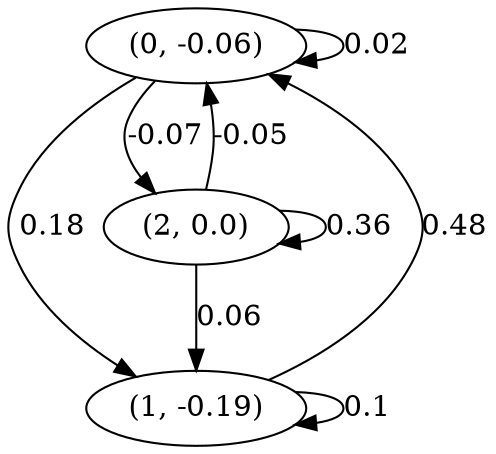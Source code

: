 digraph {
    0 [ label = "(0, -0.06)" ]
    1 [ label = "(1, -0.19)" ]
    2 [ label = "(2, 0.0)" ]
    0 -> 0 [ label = "0.02" ]
    1 -> 1 [ label = "0.1" ]
    2 -> 2 [ label = "0.36" ]
    1 -> 0 [ label = "0.48" ]
    2 -> 0 [ label = "-0.05" ]
    0 -> 1 [ label = "0.18" ]
    2 -> 1 [ label = "0.06" ]
    0 -> 2 [ label = "-0.07" ]
}

